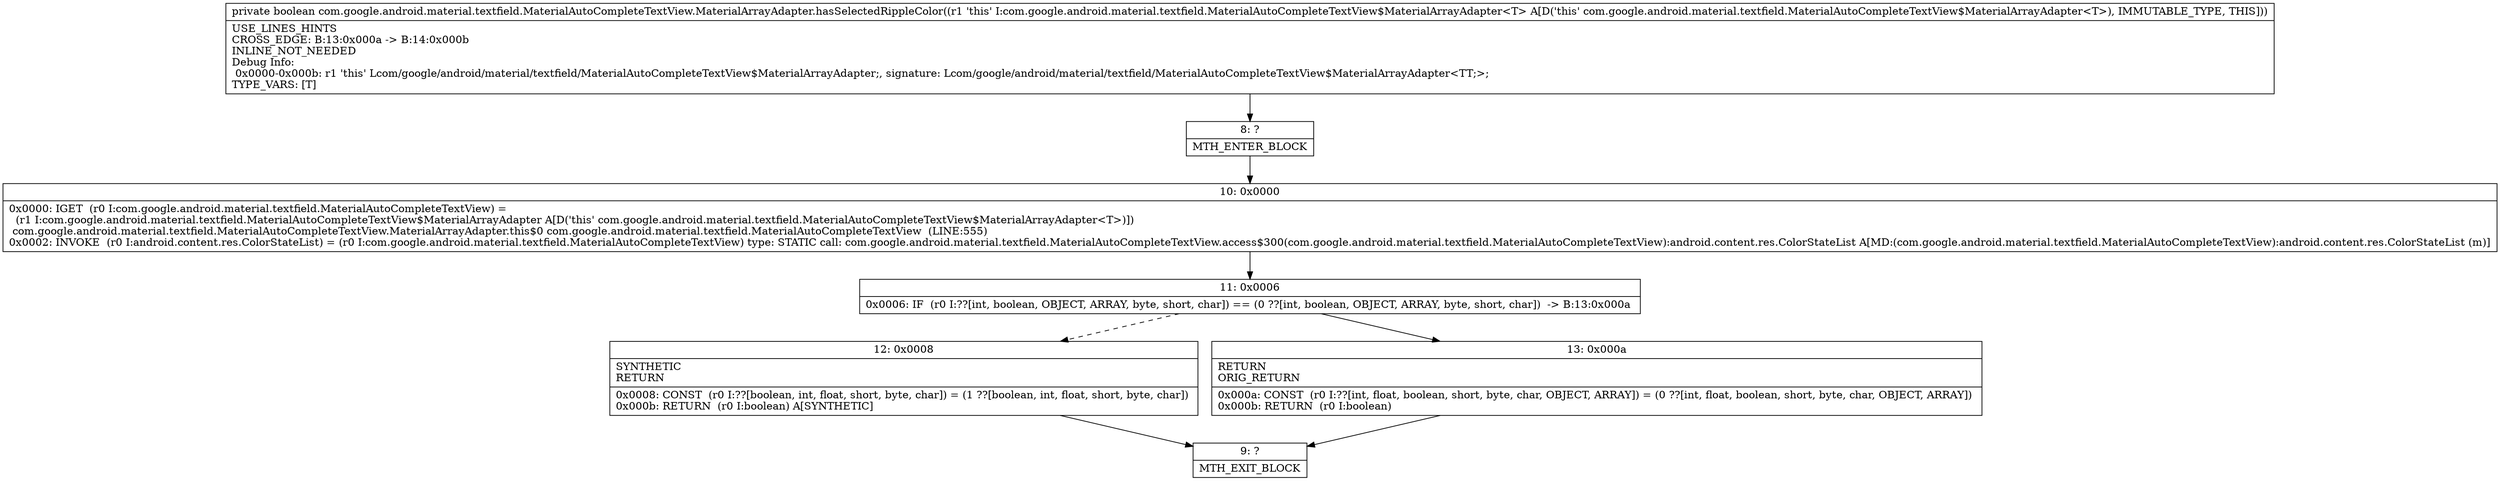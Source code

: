 digraph "CFG forcom.google.android.material.textfield.MaterialAutoCompleteTextView.MaterialArrayAdapter.hasSelectedRippleColor()Z" {
Node_8 [shape=record,label="{8\:\ ?|MTH_ENTER_BLOCK\l}"];
Node_10 [shape=record,label="{10\:\ 0x0000|0x0000: IGET  (r0 I:com.google.android.material.textfield.MaterialAutoCompleteTextView) = \l  (r1 I:com.google.android.material.textfield.MaterialAutoCompleteTextView$MaterialArrayAdapter A[D('this' com.google.android.material.textfield.MaterialAutoCompleteTextView$MaterialArrayAdapter\<T\>)])\l com.google.android.material.textfield.MaterialAutoCompleteTextView.MaterialArrayAdapter.this$0 com.google.android.material.textfield.MaterialAutoCompleteTextView  (LINE:555)\l0x0002: INVOKE  (r0 I:android.content.res.ColorStateList) = (r0 I:com.google.android.material.textfield.MaterialAutoCompleteTextView) type: STATIC call: com.google.android.material.textfield.MaterialAutoCompleteTextView.access$300(com.google.android.material.textfield.MaterialAutoCompleteTextView):android.content.res.ColorStateList A[MD:(com.google.android.material.textfield.MaterialAutoCompleteTextView):android.content.res.ColorStateList (m)]\l}"];
Node_11 [shape=record,label="{11\:\ 0x0006|0x0006: IF  (r0 I:??[int, boolean, OBJECT, ARRAY, byte, short, char]) == (0 ??[int, boolean, OBJECT, ARRAY, byte, short, char])  \-\> B:13:0x000a \l}"];
Node_12 [shape=record,label="{12\:\ 0x0008|SYNTHETIC\lRETURN\l|0x0008: CONST  (r0 I:??[boolean, int, float, short, byte, char]) = (1 ??[boolean, int, float, short, byte, char]) \l0x000b: RETURN  (r0 I:boolean) A[SYNTHETIC]\l}"];
Node_9 [shape=record,label="{9\:\ ?|MTH_EXIT_BLOCK\l}"];
Node_13 [shape=record,label="{13\:\ 0x000a|RETURN\lORIG_RETURN\l|0x000a: CONST  (r0 I:??[int, float, boolean, short, byte, char, OBJECT, ARRAY]) = (0 ??[int, float, boolean, short, byte, char, OBJECT, ARRAY]) \l0x000b: RETURN  (r0 I:boolean) \l}"];
MethodNode[shape=record,label="{private boolean com.google.android.material.textfield.MaterialAutoCompleteTextView.MaterialArrayAdapter.hasSelectedRippleColor((r1 'this' I:com.google.android.material.textfield.MaterialAutoCompleteTextView$MaterialArrayAdapter\<T\> A[D('this' com.google.android.material.textfield.MaterialAutoCompleteTextView$MaterialArrayAdapter\<T\>), IMMUTABLE_TYPE, THIS]))  | USE_LINES_HINTS\lCROSS_EDGE: B:13:0x000a \-\> B:14:0x000b\lINLINE_NOT_NEEDED\lDebug Info:\l  0x0000\-0x000b: r1 'this' Lcom\/google\/android\/material\/textfield\/MaterialAutoCompleteTextView$MaterialArrayAdapter;, signature: Lcom\/google\/android\/material\/textfield\/MaterialAutoCompleteTextView$MaterialArrayAdapter\<TT;\>;\lTYPE_VARS: [T]\l}"];
MethodNode -> Node_8;Node_8 -> Node_10;
Node_10 -> Node_11;
Node_11 -> Node_12[style=dashed];
Node_11 -> Node_13;
Node_12 -> Node_9;
Node_13 -> Node_9;
}

